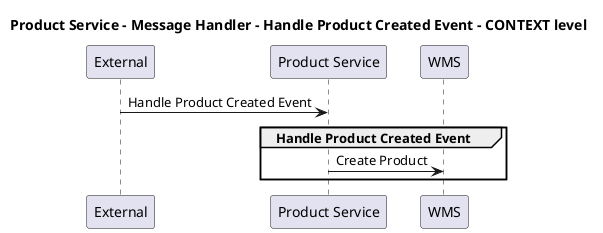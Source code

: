 @startuml

title Product Service - Message Handler - Handle Product Created Event - CONTEXT level

participant "External" as C4InterFlow.SoftwareSystems.ExternalSystem
participant "Product Service" as ECommercePlatform.SoftwareSystems.ProductService
participant "WMS" as ECommercePlatform.SoftwareSystems.WMS

C4InterFlow.SoftwareSystems.ExternalSystem -> ECommercePlatform.SoftwareSystems.ProductService : Handle Product Created Event
group Handle Product Created Event
ECommercePlatform.SoftwareSystems.ProductService -> ECommercePlatform.SoftwareSystems.WMS : Create Product
end


@enduml
